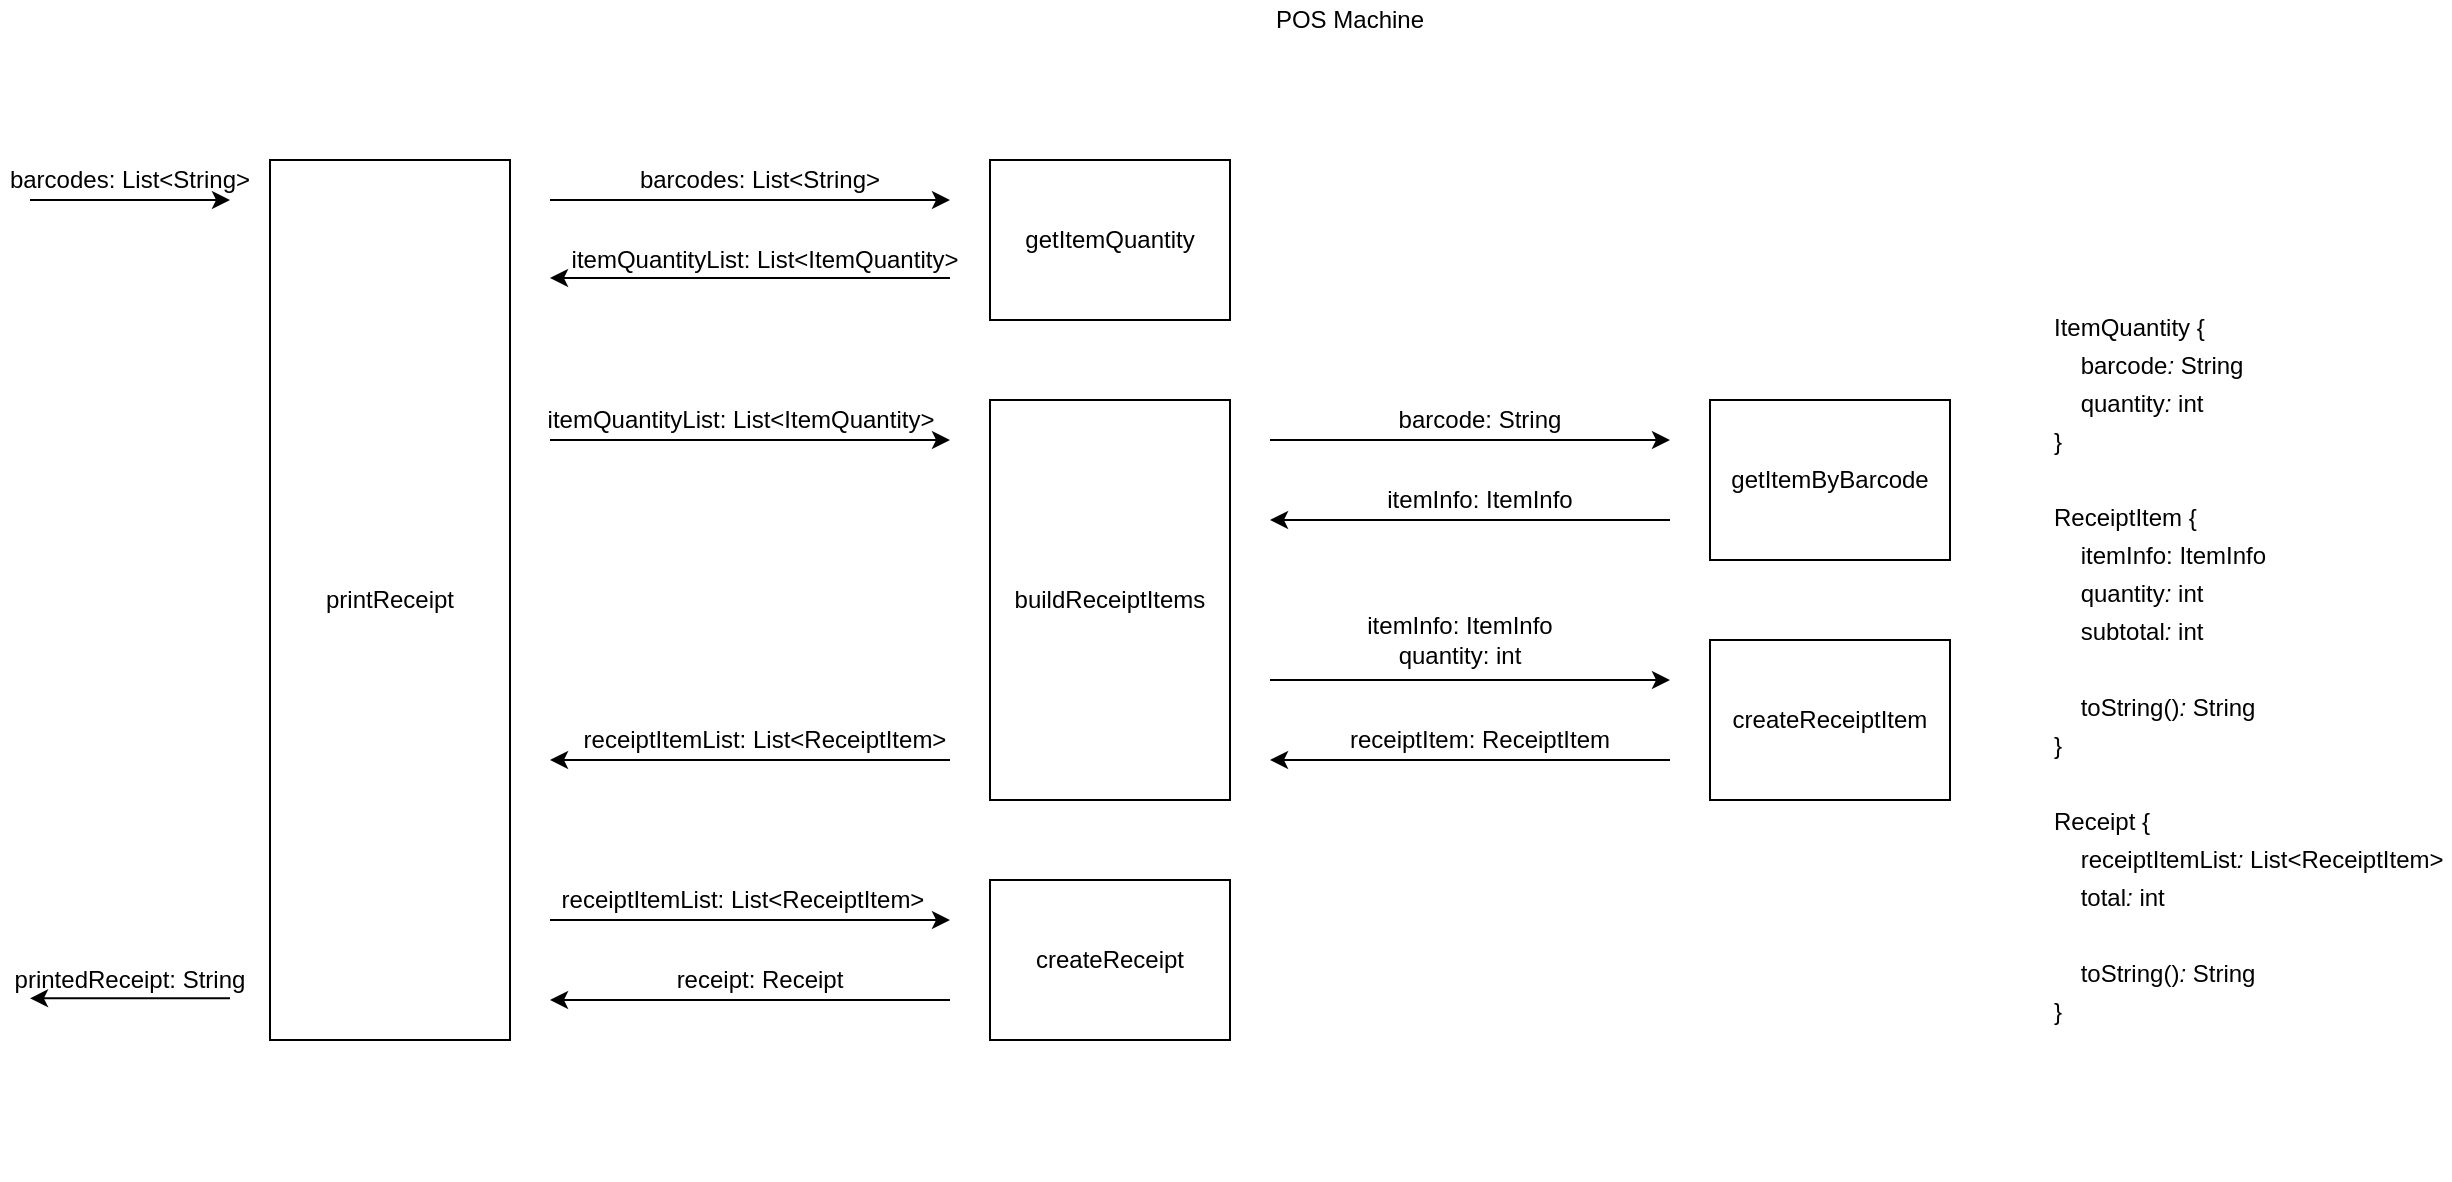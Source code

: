 <mxfile version="13.7.9" type="github">
  <diagram id="Jn03Ld8kGc8g2uh7eZn9" name="Page-1">
    <mxGraphModel dx="1943" dy="1146" grid="1" gridSize="10" guides="1" tooltips="1" connect="1" arrows="1" fold="1" page="1" pageScale="1" pageWidth="850" pageHeight="1100" math="0" shadow="0">
      <root>
        <mxCell id="0" />
        <mxCell id="1" parent="0" />
        <mxCell id="hWNtyaSSDp_jitX7ca-6-1" value="printReceipt" style="rounded=0;whiteSpace=wrap;html=1;" vertex="1" parent="1">
          <mxGeometry x="255" y="120" width="120" height="440" as="geometry" />
        </mxCell>
        <mxCell id="hWNtyaSSDp_jitX7ca-6-2" value="" style="endArrow=classic;html=1;" edge="1" parent="1">
          <mxGeometry width="50" height="50" relative="1" as="geometry">
            <mxPoint x="135" y="140" as="sourcePoint" />
            <mxPoint x="235" y="140" as="targetPoint" />
          </mxGeometry>
        </mxCell>
        <mxCell id="hWNtyaSSDp_jitX7ca-6-3" value="" style="endArrow=classic;html=1;" edge="1" parent="1">
          <mxGeometry width="50" height="50" relative="1" as="geometry">
            <mxPoint x="235" y="539.17" as="sourcePoint" />
            <mxPoint x="135" y="539.17" as="targetPoint" />
          </mxGeometry>
        </mxCell>
        <mxCell id="hWNtyaSSDp_jitX7ca-6-4" value="barcodes: List&amp;lt;String&amp;gt;" style="text;html=1;strokeColor=none;fillColor=none;align=center;verticalAlign=middle;whiteSpace=wrap;rounded=0;" vertex="1" parent="1">
          <mxGeometry x="120" y="120" width="130" height="20" as="geometry" />
        </mxCell>
        <mxCell id="hWNtyaSSDp_jitX7ca-6-5" value="printedReceipt: String" style="text;html=1;strokeColor=none;fillColor=none;align=center;verticalAlign=middle;whiteSpace=wrap;rounded=0;" vertex="1" parent="1">
          <mxGeometry x="125" y="520" width="120" height="20" as="geometry" />
        </mxCell>
        <mxCell id="hWNtyaSSDp_jitX7ca-6-6" value="getItemByBarcode" style="rounded=0;whiteSpace=wrap;html=1;" vertex="1" parent="1">
          <mxGeometry x="975" y="240" width="120" height="80" as="geometry" />
        </mxCell>
        <mxCell id="hWNtyaSSDp_jitX7ca-6-7" value="" style="endArrow=classic;html=1;" edge="1" parent="1">
          <mxGeometry width="50" height="50" relative="1" as="geometry">
            <mxPoint x="755" y="260" as="sourcePoint" />
            <mxPoint x="955" y="260" as="targetPoint" />
          </mxGeometry>
        </mxCell>
        <mxCell id="hWNtyaSSDp_jitX7ca-6-8" value="createReceipt" style="rounded=0;whiteSpace=wrap;html=1;" vertex="1" parent="1">
          <mxGeometry x="615" y="480" width="120" height="80" as="geometry" />
        </mxCell>
        <mxCell id="hWNtyaSSDp_jitX7ca-6-9" value="" style="endArrow=classic;html=1;" edge="1" parent="1">
          <mxGeometry width="50" height="50" relative="1" as="geometry">
            <mxPoint x="955" y="300" as="sourcePoint" />
            <mxPoint x="755" y="300" as="targetPoint" />
          </mxGeometry>
        </mxCell>
        <mxCell id="hWNtyaSSDp_jitX7ca-6-10" value="barcode: String" style="text;html=1;strokeColor=none;fillColor=none;align=center;verticalAlign=middle;whiteSpace=wrap;rounded=0;" vertex="1" parent="1">
          <mxGeometry x="805" y="240" width="110" height="20" as="geometry" />
        </mxCell>
        <mxCell id="hWNtyaSSDp_jitX7ca-6-11" value="itemInfo: ItemInfo" style="text;html=1;strokeColor=none;fillColor=none;align=center;verticalAlign=middle;whiteSpace=wrap;rounded=0;" vertex="1" parent="1">
          <mxGeometry x="805" y="280" width="110" height="20" as="geometry" />
        </mxCell>
        <mxCell id="hWNtyaSSDp_jitX7ca-6-12" value="getItemQuantity" style="rounded=0;whiteSpace=wrap;html=1;" vertex="1" parent="1">
          <mxGeometry x="615" y="120" width="120" height="80" as="geometry" />
        </mxCell>
        <mxCell id="hWNtyaSSDp_jitX7ca-6-13" value="" style="endArrow=classic;html=1;" edge="1" parent="1">
          <mxGeometry width="50" height="50" relative="1" as="geometry">
            <mxPoint x="395" y="140" as="sourcePoint" />
            <mxPoint x="595" y="140" as="targetPoint" />
          </mxGeometry>
        </mxCell>
        <mxCell id="hWNtyaSSDp_jitX7ca-6-15" value="" style="endArrow=classic;html=1;" edge="1" parent="1">
          <mxGeometry width="50" height="50" relative="1" as="geometry">
            <mxPoint x="595" y="179" as="sourcePoint" />
            <mxPoint x="395" y="179" as="targetPoint" />
          </mxGeometry>
        </mxCell>
        <mxCell id="hWNtyaSSDp_jitX7ca-6-16" value="itemQuantityList: List&amp;lt;ItemQuantity&amp;gt;" style="text;html=1;strokeColor=none;fillColor=none;align=center;verticalAlign=middle;whiteSpace=wrap;rounded=0;" vertex="1" parent="1">
          <mxGeometry x="395" y="160" width="215" height="20" as="geometry" />
        </mxCell>
        <mxCell id="hWNtyaSSDp_jitX7ca-6-18" value="" style="endArrow=classic;html=1;" edge="1" parent="1">
          <mxGeometry width="50" height="50" relative="1" as="geometry">
            <mxPoint x="395" y="500" as="sourcePoint" />
            <mxPoint x="595" y="500" as="targetPoint" />
          </mxGeometry>
        </mxCell>
        <mxCell id="hWNtyaSSDp_jitX7ca-6-20" value="" style="endArrow=classic;html=1;" edge="1" parent="1">
          <mxGeometry width="50" height="50" relative="1" as="geometry">
            <mxPoint x="595" y="540" as="sourcePoint" />
            <mxPoint x="395" y="540" as="targetPoint" />
          </mxGeometry>
        </mxCell>
        <mxCell id="hWNtyaSSDp_jitX7ca-6-21" value="receipt: Receipt" style="text;html=1;strokeColor=none;fillColor=none;align=center;verticalAlign=middle;whiteSpace=wrap;rounded=0;" vertex="1" parent="1">
          <mxGeometry x="445" y="520" width="110" height="20" as="geometry" />
        </mxCell>
        <mxCell id="hWNtyaSSDp_jitX7ca-6-22" value="createReceiptItem" style="rounded=0;whiteSpace=wrap;html=1;" vertex="1" parent="1">
          <mxGeometry x="975" y="360" width="120" height="80" as="geometry" />
        </mxCell>
        <mxCell id="hWNtyaSSDp_jitX7ca-6-24" value="barcodes: List&amp;lt;String&amp;gt;" style="text;html=1;strokeColor=none;fillColor=none;align=center;verticalAlign=middle;whiteSpace=wrap;rounded=0;" vertex="1" parent="1">
          <mxGeometry x="435" y="120" width="130" height="20" as="geometry" />
        </mxCell>
        <mxCell id="hWNtyaSSDp_jitX7ca-6-25" value="&lt;div style=&quot;line-height: 19px&quot;&gt;&lt;div style=&quot;line-height: 19px&quot;&gt;&lt;div style=&quot;line-height: 19px&quot;&gt;&lt;div&gt;&lt;span&gt;ItemQuantity&amp;nbsp;{&lt;/span&gt;&lt;br&gt;&lt;/div&gt;&lt;div&gt;&amp;nbsp;&amp;nbsp;&amp;nbsp;&amp;nbsp;barcode&lt;span style=&quot;font-style: italic&quot;&gt;:&lt;/span&gt;&amp;nbsp;String&lt;/div&gt;&lt;div&gt;&amp;nbsp;&amp;nbsp;&amp;nbsp;&amp;nbsp;quantity&lt;span style=&quot;font-style: italic&quot;&gt;:&lt;/span&gt;&amp;nbsp;int&lt;/div&gt;&lt;div&gt;}&lt;/div&gt;&lt;br&gt;&lt;div&gt;ReceiptItem&amp;nbsp;{&lt;/div&gt;&lt;div&gt;&amp;nbsp; &amp;nbsp; itemInfo: ItemInfo&lt;/div&gt;&lt;div&gt;&amp;nbsp;&amp;nbsp;&amp;nbsp;&amp;nbsp;quantity&lt;span style=&quot;font-style: italic&quot;&gt;:&lt;/span&gt;&amp;nbsp;int&lt;/div&gt;&lt;div&gt;&amp;nbsp;&amp;nbsp;&amp;nbsp;&amp;nbsp;subtotal&lt;span style=&quot;font-style: italic&quot;&gt;:&lt;/span&gt;&amp;nbsp;int&lt;/div&gt;&lt;br&gt;&lt;div&gt;&amp;nbsp;&amp;nbsp;&amp;nbsp;&amp;nbsp;toString()&lt;span style=&quot;font-style: italic&quot;&gt;:&lt;/span&gt;&amp;nbsp;String&lt;/div&gt;&lt;div&gt;}&lt;/div&gt;&lt;br&gt;&lt;div&gt;Receipt&amp;nbsp;{&lt;/div&gt;&lt;div&gt;&amp;nbsp;&amp;nbsp;&amp;nbsp;&amp;nbsp;receiptItemList&lt;span style=&quot;font-style: italic&quot;&gt;:&lt;/span&gt;&amp;nbsp;List&amp;lt;ReceiptItem&amp;gt;&lt;/div&gt;&lt;div&gt;&amp;nbsp;&amp;nbsp;&amp;nbsp;&amp;nbsp;total&lt;span style=&quot;font-style: italic&quot;&gt;:&lt;/span&gt;&amp;nbsp;int&lt;/div&gt;&lt;br&gt;&lt;div&gt;&amp;nbsp;&amp;nbsp;&amp;nbsp;&amp;nbsp;toString()&lt;span style=&quot;font-style: italic&quot;&gt;:&lt;/span&gt;&amp;nbsp;String&lt;/div&gt;&lt;div&gt;}&lt;/div&gt;&lt;/div&gt;&lt;/div&gt;&lt;/div&gt;" style="text;html=1;strokeColor=none;fillColor=none;align=left;verticalAlign=middle;whiteSpace=wrap;rounded=0;" vertex="1" parent="1">
          <mxGeometry x="1145" y="120" width="200" height="510" as="geometry" />
        </mxCell>
        <mxCell id="hWNtyaSSDp_jitX7ca-6-27" value="buildReceiptItems" style="rounded=0;whiteSpace=wrap;html=1;" vertex="1" parent="1">
          <mxGeometry x="615" y="240" width="120" height="200" as="geometry" />
        </mxCell>
        <mxCell id="hWNtyaSSDp_jitX7ca-6-28" value="itemQuantityList: List&amp;lt;ItemQuantity&amp;gt;" style="text;html=1;strokeColor=none;fillColor=none;align=center;verticalAlign=middle;whiteSpace=wrap;rounded=0;" vertex="1" parent="1">
          <mxGeometry x="382.5" y="240" width="215" height="20" as="geometry" />
        </mxCell>
        <mxCell id="hWNtyaSSDp_jitX7ca-6-29" value="" style="endArrow=classic;html=1;" edge="1" parent="1">
          <mxGeometry width="50" height="50" relative="1" as="geometry">
            <mxPoint x="395" y="260" as="sourcePoint" />
            <mxPoint x="595" y="260" as="targetPoint" />
          </mxGeometry>
        </mxCell>
        <mxCell id="hWNtyaSSDp_jitX7ca-6-30" value="" style="endArrow=classic;html=1;" edge="1" parent="1">
          <mxGeometry width="50" height="50" relative="1" as="geometry">
            <mxPoint x="755" y="380" as="sourcePoint" />
            <mxPoint x="955" y="380" as="targetPoint" />
          </mxGeometry>
        </mxCell>
        <mxCell id="hWNtyaSSDp_jitX7ca-6-31" value="" style="endArrow=classic;html=1;" edge="1" parent="1">
          <mxGeometry width="50" height="50" relative="1" as="geometry">
            <mxPoint x="955" y="420" as="sourcePoint" />
            <mxPoint x="755" y="420" as="targetPoint" />
          </mxGeometry>
        </mxCell>
        <mxCell id="hWNtyaSSDp_jitX7ca-6-33" value="itemInfo: ItemInfo&lt;br&gt;quantity: int" style="text;html=1;strokeColor=none;fillColor=none;align=center;verticalAlign=middle;whiteSpace=wrap;rounded=0;" vertex="1" parent="1">
          <mxGeometry x="795" y="340" width="110" height="40" as="geometry" />
        </mxCell>
        <mxCell id="hWNtyaSSDp_jitX7ca-6-35" value="receiptItem: ReceiptItem" style="text;html=1;strokeColor=none;fillColor=none;align=center;verticalAlign=middle;whiteSpace=wrap;rounded=0;" vertex="1" parent="1">
          <mxGeometry x="780" y="400" width="160" height="20" as="geometry" />
        </mxCell>
        <mxCell id="hWNtyaSSDp_jitX7ca-6-36" value="" style="endArrow=classic;html=1;" edge="1" parent="1">
          <mxGeometry width="50" height="50" relative="1" as="geometry">
            <mxPoint x="595" y="420" as="sourcePoint" />
            <mxPoint x="395" y="420" as="targetPoint" />
          </mxGeometry>
        </mxCell>
        <mxCell id="hWNtyaSSDp_jitX7ca-6-37" value="receiptItemList: List&amp;lt;ReceiptItem&amp;gt;" style="text;html=1;strokeColor=none;fillColor=none;align=center;verticalAlign=middle;whiteSpace=wrap;rounded=0;" vertex="1" parent="1">
          <mxGeometry x="396.25" y="400" width="212.5" height="20" as="geometry" />
        </mxCell>
        <mxCell id="hWNtyaSSDp_jitX7ca-6-39" value="receiptItemList: List&amp;lt;ReceiptItem&amp;gt;" style="text;html=1;strokeColor=none;fillColor=none;align=center;verticalAlign=middle;whiteSpace=wrap;rounded=0;" vertex="1" parent="1">
          <mxGeometry x="385" y="480" width="212.5" height="20" as="geometry" />
        </mxCell>
        <mxCell id="hWNtyaSSDp_jitX7ca-6-40" value="POS Machine" style="text;html=1;strokeColor=none;fillColor=none;align=center;verticalAlign=middle;whiteSpace=wrap;rounded=0;" vertex="1" parent="1">
          <mxGeometry x="740" y="40" width="110" height="20" as="geometry" />
        </mxCell>
      </root>
    </mxGraphModel>
  </diagram>
</mxfile>
